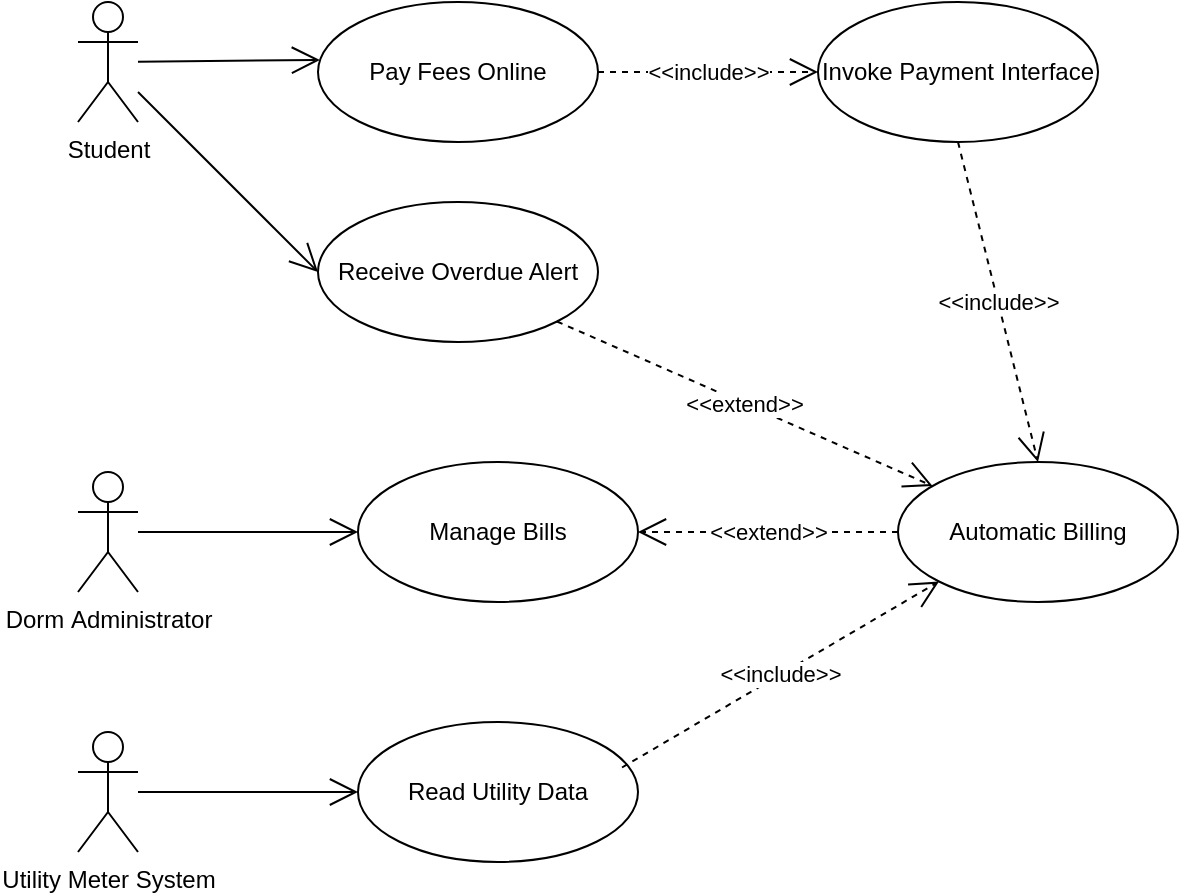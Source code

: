 <mxfile version="28.2.8">
  <diagram name="第 1 页" id="mzkDY1gSRXMBra3qCqXB">
    <mxGraphModel dx="1419" dy="770" grid="1" gridSize="10" guides="1" tooltips="1" connect="1" arrows="1" fold="1" page="1" pageScale="1" pageWidth="827" pageHeight="1169" math="0" shadow="0">
      <root>
        <mxCell id="0" />
        <mxCell id="1" parent="0" />
        <mxCell id="PuQas97yZy32qCBe7Alc-1" value="Student" style="shape=umlActor;verticalLabelPosition=bottom;verticalAlign=top;html=1;" parent="1" vertex="1">
          <mxGeometry x="70" y="200" width="30" height="60" as="geometry" />
        </mxCell>
        <mxCell id="PuQas97yZy32qCBe7Alc-8" value="Dorm&amp;nbsp;&lt;span style=&quot;background-color: transparent; color: light-dark(rgb(0, 0, 0), rgb(255, 255, 255));&quot;&gt;Administrator&lt;/span&gt;" style="shape=umlActor;verticalLabelPosition=bottom;verticalAlign=top;html=1;" parent="1" vertex="1">
          <mxGeometry x="70" y="435" width="30" height="60" as="geometry" />
        </mxCell>
        <mxCell id="PuQas97yZy32qCBe7Alc-22" value="" style="endArrow=open;endFill=1;endSize=12;html=1;rounded=0;entryX=0;entryY=0.5;entryDx=0;entryDy=0;" parent="1" source="PuQas97yZy32qCBe7Alc-8" target="_8F0mZ34hAw8kOhaaT_Z-8" edge="1">
          <mxGeometry width="160" relative="1" as="geometry">
            <mxPoint x="110" y="475" as="sourcePoint" />
            <mxPoint x="250" y="475" as="targetPoint" />
          </mxGeometry>
        </mxCell>
        <mxCell id="PuQas97yZy32qCBe7Alc-25" value="" style="endArrow=open;endFill=1;endSize=12;html=1;rounded=0;entryX=0.007;entryY=0.414;entryDx=0;entryDy=0;entryPerimeter=0;" parent="1" source="PuQas97yZy32qCBe7Alc-1" target="_8F0mZ34hAw8kOhaaT_Z-1" edge="1">
          <mxGeometry width="160" relative="1" as="geometry">
            <mxPoint x="80" y="290" as="sourcePoint" />
            <mxPoint x="230" y="253" as="targetPoint" />
          </mxGeometry>
        </mxCell>
        <mxCell id="_8F0mZ34hAw8kOhaaT_Z-1" value="Pay Fees Online" style="ellipse;whiteSpace=wrap;html=1;" parent="1" vertex="1">
          <mxGeometry x="190" y="200" width="140" height="70" as="geometry" />
        </mxCell>
        <mxCell id="_8F0mZ34hAw8kOhaaT_Z-4" value="Invoke Payment Interface" style="ellipse;whiteSpace=wrap;html=1;" parent="1" vertex="1">
          <mxGeometry x="440" y="200" width="140" height="70" as="geometry" />
        </mxCell>
        <mxCell id="_8F0mZ34hAw8kOhaaT_Z-6" value="" style="endArrow=open;endFill=1;endSize=12;html=1;rounded=0;entryX=0;entryY=0.5;entryDx=0;entryDy=0;" parent="1" source="PuQas97yZy32qCBe7Alc-1" target="_8F0mZ34hAw8kOhaaT_Z-7" edge="1">
          <mxGeometry width="160" relative="1" as="geometry">
            <mxPoint x="130" y="221" as="sourcePoint" />
            <mxPoint x="180" y="290" as="targetPoint" />
          </mxGeometry>
        </mxCell>
        <mxCell id="_8F0mZ34hAw8kOhaaT_Z-7" value="Receive Overdue Alert" style="ellipse;whiteSpace=wrap;html=1;" parent="1" vertex="1">
          <mxGeometry x="190" y="300" width="140" height="70" as="geometry" />
        </mxCell>
        <mxCell id="_8F0mZ34hAw8kOhaaT_Z-8" value="Manage Bills" style="ellipse;whiteSpace=wrap;html=1;" parent="1" vertex="1">
          <mxGeometry x="210" y="430" width="140" height="70" as="geometry" />
        </mxCell>
        <mxCell id="_8F0mZ34hAw8kOhaaT_Z-10" value="Automatic Billing" style="ellipse;whiteSpace=wrap;html=1;" parent="1" vertex="1">
          <mxGeometry x="480" y="430" width="140" height="70" as="geometry" />
        </mxCell>
        <mxCell id="_8F0mZ34hAw8kOhaaT_Z-12" value="Read Utility Data" style="ellipse;whiteSpace=wrap;html=1;" parent="1" vertex="1">
          <mxGeometry x="210" y="560" width="140" height="70" as="geometry" />
        </mxCell>
        <mxCell id="_8F0mZ34hAw8kOhaaT_Z-13" value="" style="endArrow=open;endFill=1;endSize=12;html=1;rounded=0;" parent="1" source="_8F0mZ34hAw8kOhaaT_Z-14" target="_8F0mZ34hAw8kOhaaT_Z-12" edge="1">
          <mxGeometry width="160" relative="1" as="geometry">
            <mxPoint x="540" y="645" as="sourcePoint" />
            <mxPoint x="300" y="645" as="targetPoint" />
          </mxGeometry>
        </mxCell>
        <mxCell id="_8F0mZ34hAw8kOhaaT_Z-14" value="Utility Meter System" style="shape=umlActor;verticalLabelPosition=bottom;verticalAlign=top;html=1;" parent="1" vertex="1">
          <mxGeometry x="70" y="565" width="30" height="60" as="geometry" />
        </mxCell>
        <mxCell id="fzN64bkDi3WaYvOnVe_b-1" value="&amp;lt;&amp;lt;include&amp;gt;&amp;gt;" style="endArrow=open;endSize=12;dashed=1;html=1;rounded=0;exitX=1;exitY=0.5;exitDx=0;exitDy=0;entryX=0;entryY=0.5;entryDx=0;entryDy=0;" edge="1" parent="1" source="_8F0mZ34hAw8kOhaaT_Z-1" target="_8F0mZ34hAw8kOhaaT_Z-4">
          <mxGeometry width="160" relative="1" as="geometry">
            <mxPoint x="360" y="200" as="sourcePoint" />
            <mxPoint x="520" y="200" as="targetPoint" />
          </mxGeometry>
        </mxCell>
        <mxCell id="fzN64bkDi3WaYvOnVe_b-2" value="&amp;lt;&amp;lt;include&amp;gt;&amp;gt;" style="endArrow=open;endSize=12;dashed=1;html=1;rounded=0;exitX=0.5;exitY=1;exitDx=0;exitDy=0;entryX=0.5;entryY=0;entryDx=0;entryDy=0;" edge="1" parent="1" source="_8F0mZ34hAw8kOhaaT_Z-4" target="_8F0mZ34hAw8kOhaaT_Z-10">
          <mxGeometry width="160" relative="1" as="geometry">
            <mxPoint x="510" y="340" as="sourcePoint" />
            <mxPoint x="620" y="340" as="targetPoint" />
          </mxGeometry>
        </mxCell>
        <mxCell id="fzN64bkDi3WaYvOnVe_b-3" value="&amp;lt;&amp;lt;extend&amp;gt;&amp;gt;" style="endArrow=open;endSize=12;dashed=1;html=1;rounded=0;exitX=1;exitY=1;exitDx=0;exitDy=0;" edge="1" parent="1" source="_8F0mZ34hAw8kOhaaT_Z-7" target="_8F0mZ34hAw8kOhaaT_Z-10">
          <mxGeometry width="160" relative="1" as="geometry">
            <mxPoint x="430" y="350" as="sourcePoint" />
            <mxPoint x="440" y="480" as="targetPoint" />
            <mxPoint as="offset" />
          </mxGeometry>
        </mxCell>
        <mxCell id="fzN64bkDi3WaYvOnVe_b-4" value="&amp;lt;&amp;lt;include&amp;gt;&amp;gt;" style="endArrow=open;endSize=12;dashed=1;html=1;rounded=0;exitX=0.943;exitY=0.325;exitDx=0;exitDy=0;entryX=0;entryY=1;entryDx=0;entryDy=0;exitPerimeter=0;" edge="1" parent="1" source="_8F0mZ34hAw8kOhaaT_Z-12" target="_8F0mZ34hAw8kOhaaT_Z-10">
          <mxGeometry width="160" relative="1" as="geometry">
            <mxPoint x="710" y="450" as="sourcePoint" />
            <mxPoint x="750" y="610" as="targetPoint" />
          </mxGeometry>
        </mxCell>
        <mxCell id="fzN64bkDi3WaYvOnVe_b-5" value="&amp;lt;&amp;lt;extend&amp;gt;&amp;gt;" style="endArrow=open;endSize=12;dashed=1;html=1;rounded=0;exitX=0;exitY=0.5;exitDx=0;exitDy=0;entryX=1;entryY=0.5;entryDx=0;entryDy=0;" edge="1" parent="1" source="_8F0mZ34hAw8kOhaaT_Z-10" target="_8F0mZ34hAw8kOhaaT_Z-8">
          <mxGeometry width="160" relative="1" as="geometry">
            <mxPoint x="390" y="460" as="sourcePoint" />
            <mxPoint x="577" y="542" as="targetPoint" />
            <mxPoint as="offset" />
          </mxGeometry>
        </mxCell>
      </root>
    </mxGraphModel>
  </diagram>
</mxfile>
